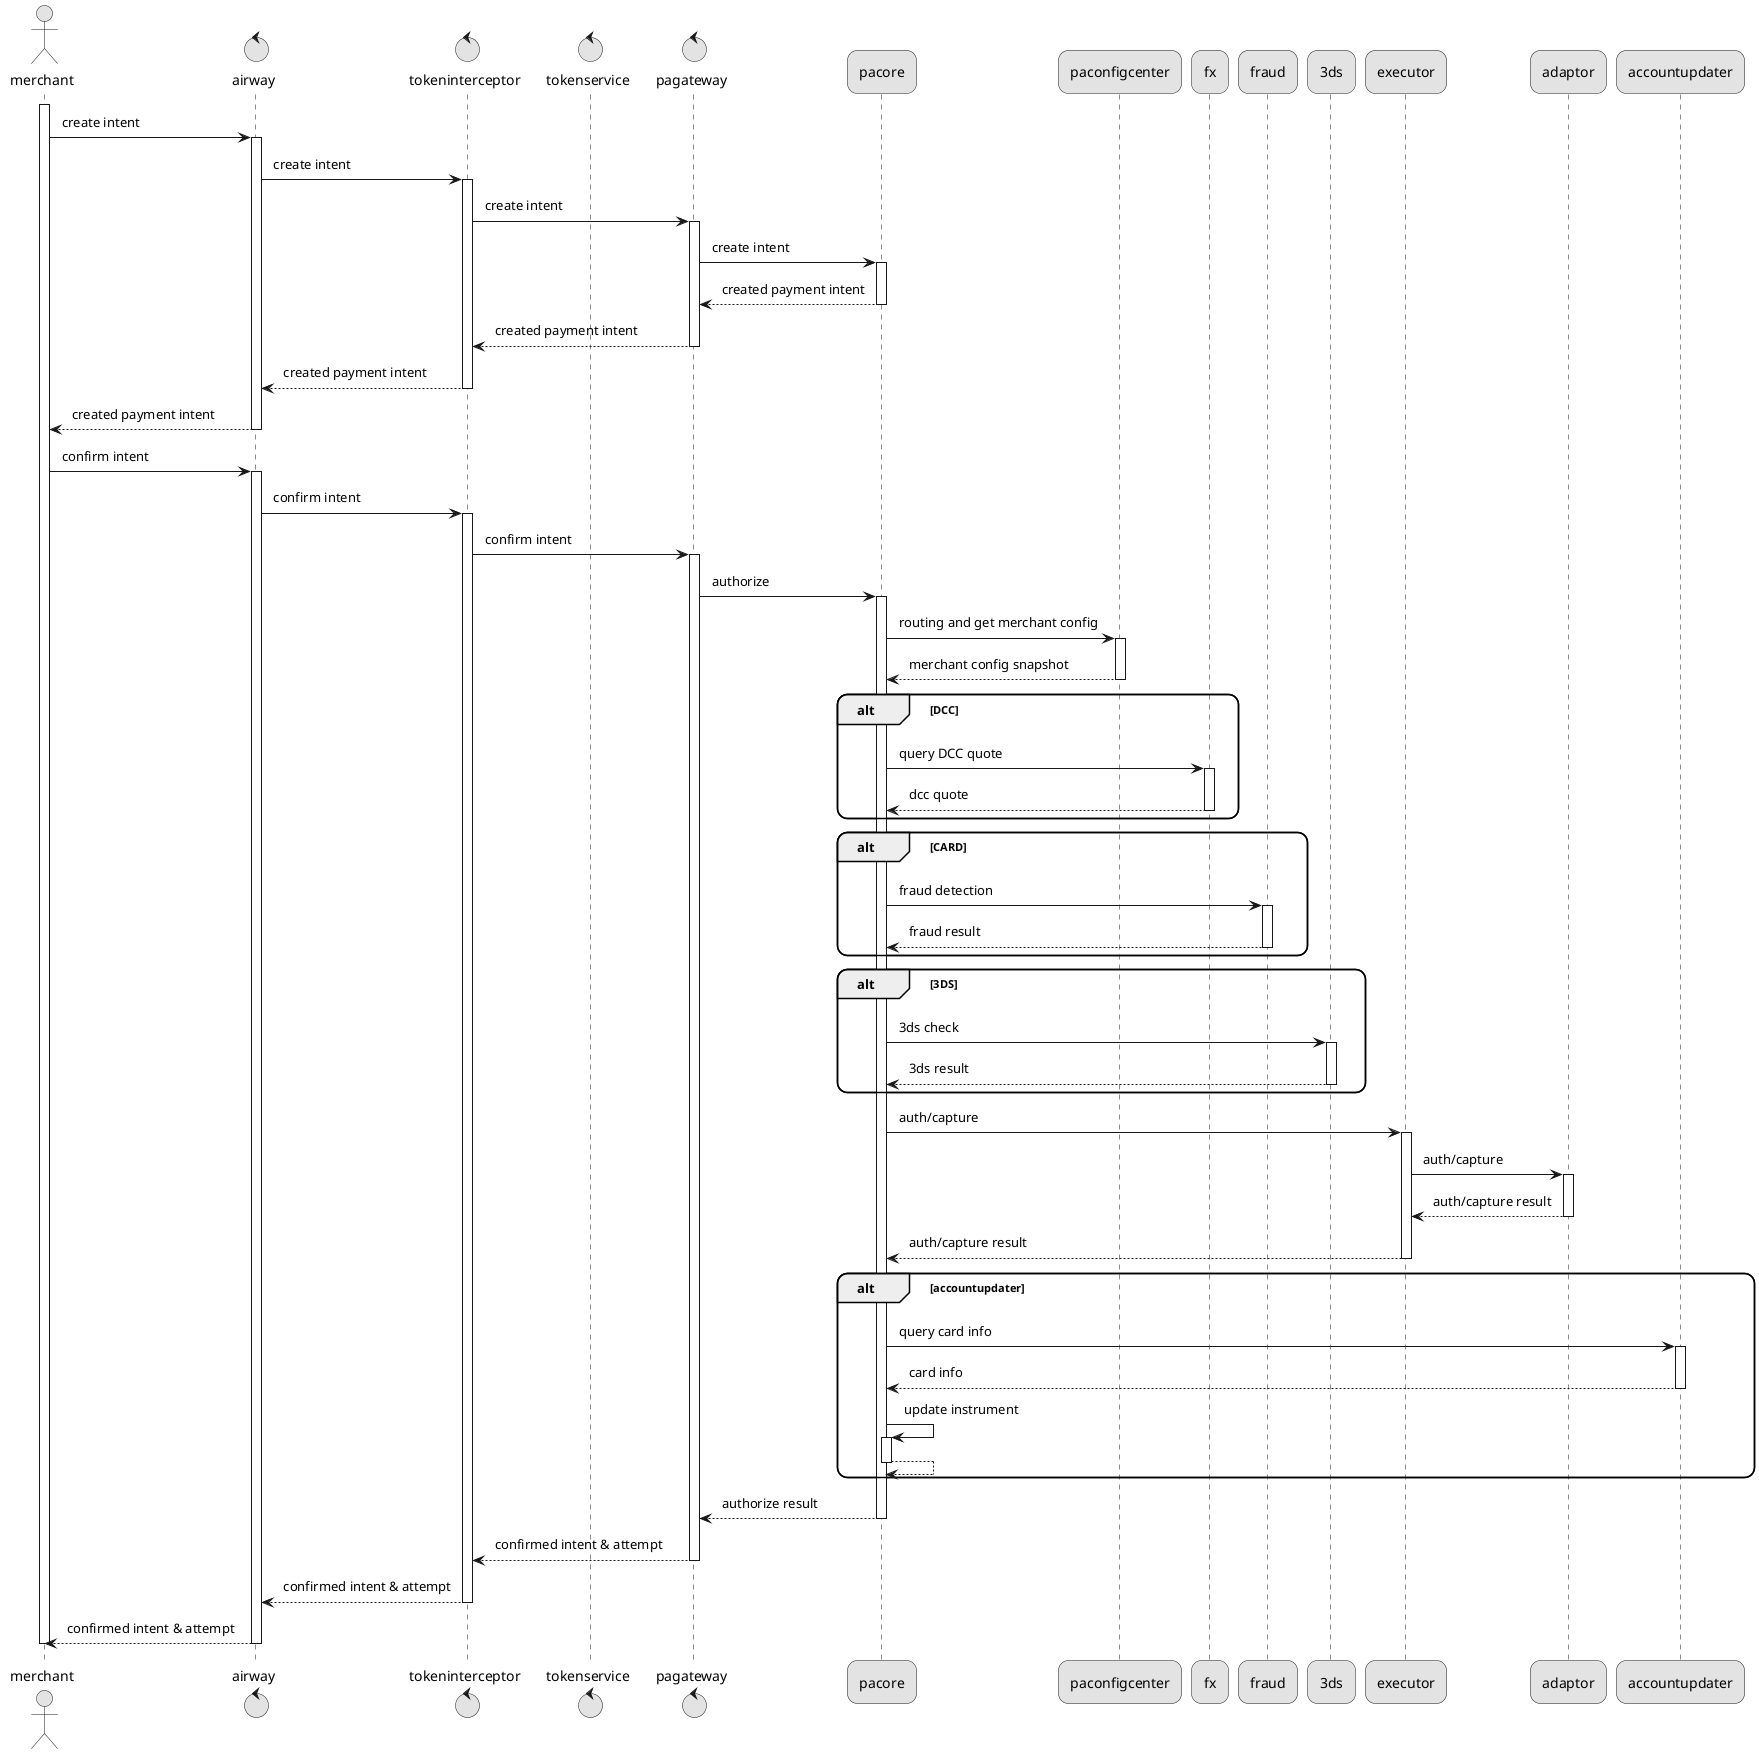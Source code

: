 @startuml

skinparam padding 5
skinparam roundcorner 20

skinparam monochrome true

autoactivate on

actor "merchant" as User
control "airway" as airway
control "tokeninterceptor" as tokeninterceptor
control "tokenservice" as tokenservice
control "pagateway" as pagateway
participant "pacore" as pacore
participant "paconfigcenter" as paconfigcenter
participant "fx" as FxService
participant "fraud" as FraudService
participant "3ds" as 3DSService
participant "executor" as executor
participant "adaptor" as adaptor
participant "accountupdater" as accountupdater

activate User
User -> airway: create intent
airway -> tokeninterceptor: create intent
tokeninterceptor -> pagateway: create intent
pagateway -> pacore: create intent
return created payment intent
return created payment intent
return created payment intent
return created payment intent

User -> airway: confirm intent
airway -> tokeninterceptor: confirm intent
tokeninterceptor -> pagateway: confirm intent
pagateway -> pacore: authorize 

pacore -> paconfigcenter: routing and get merchant config
return merchant config snapshot

alt DCC
pacore -> FxService: query DCC quote  
return dcc quote
end 

alt CARD
pacore -> FraudService: fraud detection
return fraud result
end 

alt 3DS
pacore -> 3DSService: 3ds check
return 3ds result
end 

pacore -> executor: auth/capture
executor -> adaptor: auth/capture
return auth/capture result
return auth/capture result

alt accountupdater
pacore -> accountupdater: query card info
return card info
pacore -> pacore: update instrument
return
end accountupdater

return authorize result
return confirmed intent & attempt 
return confirmed intent & attempt 
return confirmed intent & attempt 

deactivate User 

@enduml